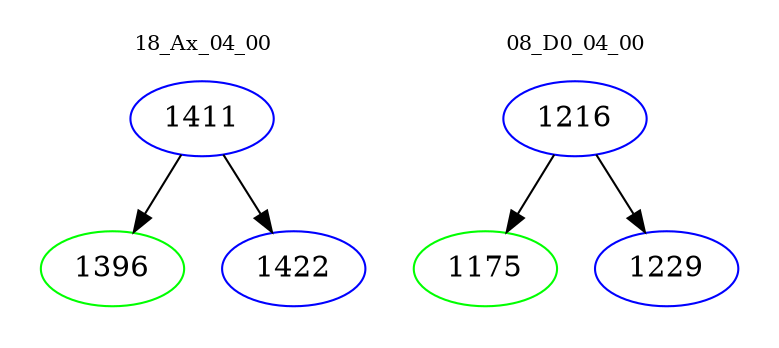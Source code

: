 digraph{
subgraph cluster_0 {
color = white
label = "18_Ax_04_00";
fontsize=10;
T0_1411 [label="1411", color="blue"]
T0_1411 -> T0_1396 [color="black"]
T0_1396 [label="1396", color="green"]
T0_1411 -> T0_1422 [color="black"]
T0_1422 [label="1422", color="blue"]
}
subgraph cluster_1 {
color = white
label = "08_D0_04_00";
fontsize=10;
T1_1216 [label="1216", color="blue"]
T1_1216 -> T1_1175 [color="black"]
T1_1175 [label="1175", color="green"]
T1_1216 -> T1_1229 [color="black"]
T1_1229 [label="1229", color="blue"]
}
}
